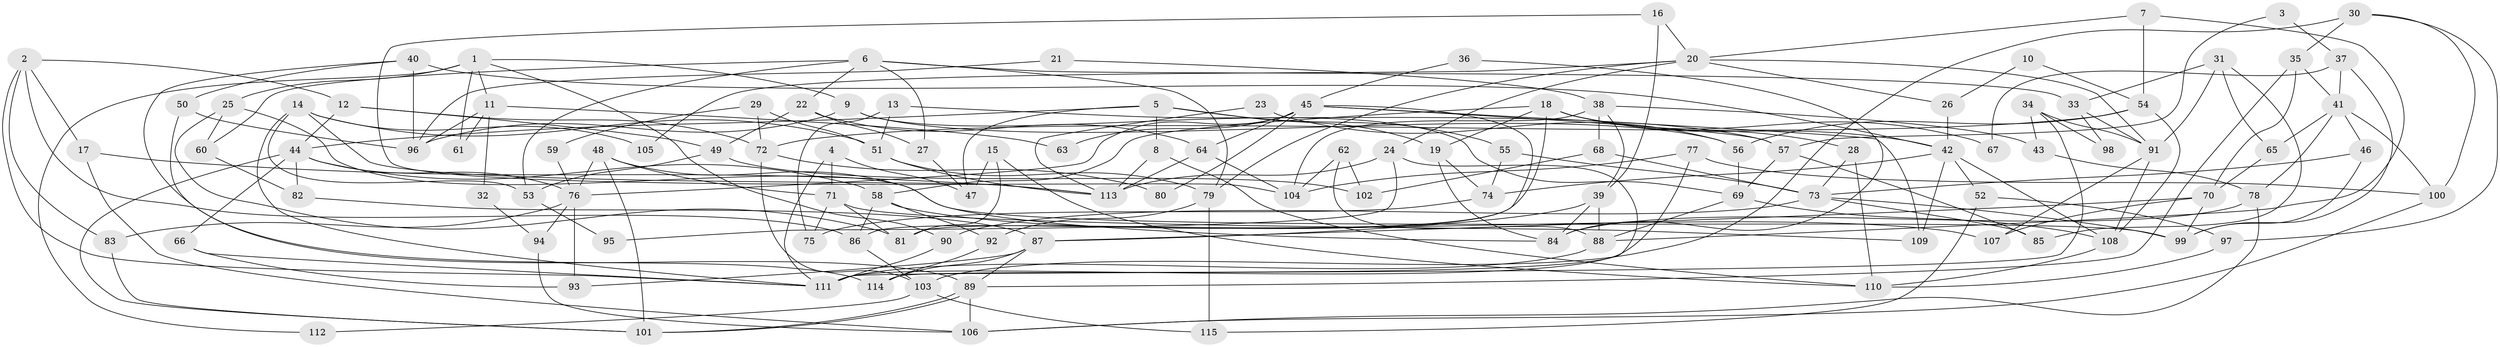 // coarse degree distribution, {6: 0.12987012987012986, 2: 0.12987012987012986, 3: 0.22077922077922077, 7: 0.06493506493506493, 8: 0.12987012987012986, 4: 0.19480519480519481, 9: 0.025974025974025976, 5: 0.07792207792207792, 10: 0.025974025974025976}
// Generated by graph-tools (version 1.1) at 2025/52/02/27/25 19:52:05]
// undirected, 115 vertices, 230 edges
graph export_dot {
graph [start="1"]
  node [color=gray90,style=filled];
  1;
  2;
  3;
  4;
  5;
  6;
  7;
  8;
  9;
  10;
  11;
  12;
  13;
  14;
  15;
  16;
  17;
  18;
  19;
  20;
  21;
  22;
  23;
  24;
  25;
  26;
  27;
  28;
  29;
  30;
  31;
  32;
  33;
  34;
  35;
  36;
  37;
  38;
  39;
  40;
  41;
  42;
  43;
  44;
  45;
  46;
  47;
  48;
  49;
  50;
  51;
  52;
  53;
  54;
  55;
  56;
  57;
  58;
  59;
  60;
  61;
  62;
  63;
  64;
  65;
  66;
  67;
  68;
  69;
  70;
  71;
  72;
  73;
  74;
  75;
  76;
  77;
  78;
  79;
  80;
  81;
  82;
  83;
  84;
  85;
  86;
  87;
  88;
  89;
  90;
  91;
  92;
  93;
  94;
  95;
  96;
  97;
  98;
  99;
  100;
  101;
  102;
  103;
  104;
  105;
  106;
  107;
  108;
  109;
  110;
  111;
  112;
  113;
  114;
  115;
  1 -- 25;
  1 -- 90;
  1 -- 9;
  1 -- 11;
  1 -- 61;
  1 -- 112;
  2 -- 111;
  2 -- 83;
  2 -- 12;
  2 -- 17;
  2 -- 86;
  3 -- 57;
  3 -- 37;
  4 -- 47;
  4 -- 71;
  4 -- 111;
  5 -- 8;
  5 -- 19;
  5 -- 44;
  5 -- 47;
  5 -- 55;
  6 -- 22;
  6 -- 79;
  6 -- 27;
  6 -- 33;
  6 -- 53;
  6 -- 60;
  7 -- 88;
  7 -- 20;
  7 -- 54;
  8 -- 113;
  8 -- 110;
  9 -- 69;
  9 -- 56;
  9 -- 96;
  10 -- 26;
  10 -- 54;
  11 -- 96;
  11 -- 32;
  11 -- 61;
  11 -- 63;
  12 -- 44;
  12 -- 49;
  12 -- 72;
  13 -- 57;
  13 -- 51;
  13 -- 75;
  14 -- 111;
  14 -- 113;
  14 -- 51;
  14 -- 53;
  14 -- 105;
  15 -- 47;
  15 -- 110;
  15 -- 81;
  16 -- 104;
  16 -- 20;
  16 -- 39;
  17 -- 106;
  17 -- 113;
  18 -- 58;
  18 -- 42;
  18 -- 19;
  18 -- 28;
  18 -- 67;
  18 -- 86;
  19 -- 84;
  19 -- 74;
  20 -- 79;
  20 -- 91;
  20 -- 24;
  20 -- 26;
  20 -- 105;
  21 -- 96;
  21 -- 38;
  22 -- 49;
  22 -- 64;
  22 -- 27;
  23 -- 56;
  23 -- 113;
  24 -- 113;
  24 -- 95;
  24 -- 114;
  25 -- 99;
  25 -- 81;
  25 -- 60;
  26 -- 42;
  27 -- 47;
  28 -- 73;
  28 -- 110;
  29 -- 51;
  29 -- 72;
  29 -- 59;
  30 -- 35;
  30 -- 103;
  30 -- 97;
  30 -- 100;
  31 -- 33;
  31 -- 91;
  31 -- 65;
  31 -- 85;
  32 -- 94;
  33 -- 91;
  33 -- 98;
  34 -- 111;
  34 -- 43;
  34 -- 91;
  34 -- 98;
  35 -- 70;
  35 -- 41;
  35 -- 89;
  36 -- 45;
  36 -- 84;
  37 -- 41;
  37 -- 99;
  37 -- 67;
  38 -- 68;
  38 -- 39;
  38 -- 43;
  38 -- 104;
  39 -- 87;
  39 -- 84;
  39 -- 88;
  40 -- 89;
  40 -- 50;
  40 -- 42;
  40 -- 96;
  41 -- 78;
  41 -- 46;
  41 -- 65;
  41 -- 100;
  42 -- 108;
  42 -- 52;
  42 -- 74;
  42 -- 109;
  43 -- 78;
  44 -- 82;
  44 -- 58;
  44 -- 66;
  44 -- 76;
  44 -- 101;
  45 -- 81;
  45 -- 76;
  45 -- 57;
  45 -- 63;
  45 -- 64;
  45 -- 80;
  45 -- 109;
  46 -- 73;
  46 -- 99;
  48 -- 101;
  48 -- 71;
  48 -- 76;
  48 -- 84;
  49 -- 53;
  49 -- 102;
  50 -- 114;
  50 -- 96;
  51 -- 113;
  51 -- 79;
  52 -- 115;
  52 -- 97;
  53 -- 95;
  54 -- 56;
  54 -- 72;
  54 -- 108;
  55 -- 74;
  55 -- 73;
  56 -- 69;
  57 -- 69;
  57 -- 85;
  58 -- 86;
  58 -- 92;
  58 -- 107;
  59 -- 76;
  60 -- 82;
  62 -- 104;
  62 -- 88;
  62 -- 102;
  64 -- 104;
  64 -- 113;
  65 -- 70;
  66 -- 93;
  66 -- 111;
  68 -- 73;
  68 -- 102;
  69 -- 108;
  69 -- 88;
  70 -- 107;
  70 -- 87;
  70 -- 99;
  71 -- 109;
  71 -- 75;
  71 -- 81;
  72 -- 80;
  72 -- 103;
  73 -- 85;
  73 -- 90;
  73 -- 99;
  74 -- 75;
  76 -- 83;
  76 -- 93;
  76 -- 94;
  77 -- 111;
  77 -- 100;
  77 -- 104;
  78 -- 106;
  78 -- 84;
  79 -- 92;
  79 -- 115;
  82 -- 87;
  83 -- 101;
  86 -- 103;
  87 -- 89;
  87 -- 93;
  87 -- 114;
  88 -- 111;
  89 -- 101;
  89 -- 101;
  89 -- 106;
  90 -- 111;
  91 -- 108;
  91 -- 107;
  92 -- 114;
  94 -- 106;
  97 -- 110;
  100 -- 106;
  103 -- 112;
  103 -- 115;
  108 -- 110;
}
